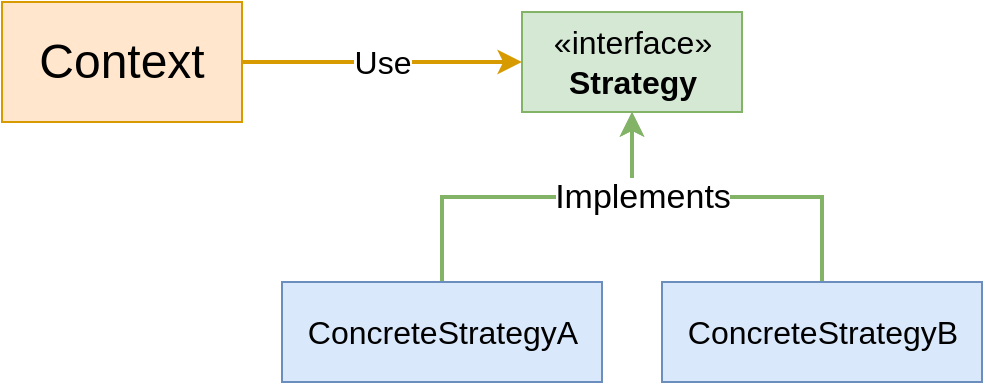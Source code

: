 <mxfile version="20.8.10" type="device"><diagram name="Page-1" id="PNzf4Kt18Z2t1StCrKw4"><mxGraphModel dx="1418" dy="838" grid="1" gridSize="10" guides="1" tooltips="1" connect="1" arrows="1" fold="1" page="1" pageScale="1" pageWidth="827" pageHeight="1169" math="0" shadow="0"><root><mxCell id="0"/><mxCell id="1" parent="0"/><mxCell id="MQydRXD_oPhiFEn9jdeS-6" value="Use" style="edgeStyle=orthogonalEdgeStyle;rounded=0;orthogonalLoop=1;jettySize=auto;html=1;exitX=1;exitY=0.5;exitDx=0;exitDy=0;entryX=0;entryY=0.5;entryDx=0;entryDy=0;fontSize=16;strokeWidth=2;fillColor=#ffe6cc;strokeColor=#d79b00;" edge="1" parent="1" source="MQydRXD_oPhiFEn9jdeS-1" target="MQydRXD_oPhiFEn9jdeS-5"><mxGeometry relative="1" as="geometry"/></mxCell><mxCell id="MQydRXD_oPhiFEn9jdeS-1" value="Context" style="rounded=0;whiteSpace=wrap;html=1;fontSize=24;fillColor=#ffe6cc;strokeColor=#d79b00;" vertex="1" parent="1"><mxGeometry x="120" y="240" width="120" height="60" as="geometry"/></mxCell><mxCell id="MQydRXD_oPhiFEn9jdeS-5" value="«interface»&lt;br style=&quot;font-size: 16px;&quot;&gt;&lt;b style=&quot;font-size: 16px;&quot;&gt;Strategy&lt;/b&gt;" style="html=1;fontSize=16;fillColor=#d5e8d4;strokeColor=#82b366;" vertex="1" parent="1"><mxGeometry x="380" y="245" width="110" height="50" as="geometry"/></mxCell><mxCell id="MQydRXD_oPhiFEn9jdeS-8" style="edgeStyle=orthogonalEdgeStyle;rounded=0;orthogonalLoop=1;jettySize=auto;html=1;exitX=0.5;exitY=0;exitDx=0;exitDy=0;entryX=0.5;entryY=1;entryDx=0;entryDy=0;strokeWidth=2;fontSize=16;fillColor=#d5e8d4;strokeColor=#82b366;" edge="1" parent="1" source="MQydRXD_oPhiFEn9jdeS-7" target="MQydRXD_oPhiFEn9jdeS-5"><mxGeometry relative="1" as="geometry"/></mxCell><mxCell id="MQydRXD_oPhiFEn9jdeS-7" value="ConcreteStrategyA" style="html=1;fontSize=16;fillColor=#dae8fc;strokeColor=#6c8ebf;" vertex="1" parent="1"><mxGeometry x="260" y="380" width="160" height="50" as="geometry"/></mxCell><mxCell id="MQydRXD_oPhiFEn9jdeS-10" value="Implements" style="edgeStyle=orthogonalEdgeStyle;rounded=0;orthogonalLoop=1;jettySize=auto;html=1;exitX=0.5;exitY=0;exitDx=0;exitDy=0;strokeWidth=2;fontSize=17;fillColor=#d5e8d4;strokeColor=#82b366;" edge="1" parent="1" source="MQydRXD_oPhiFEn9jdeS-9" target="MQydRXD_oPhiFEn9jdeS-5"><mxGeometry x="0.472" relative="1" as="geometry"><mxPoint as="offset"/></mxGeometry></mxCell><mxCell id="MQydRXD_oPhiFEn9jdeS-9" value="ConcreteStrategyB" style="html=1;fontSize=16;fillColor=#dae8fc;strokeColor=#6c8ebf;" vertex="1" parent="1"><mxGeometry x="450" y="380" width="160" height="50" as="geometry"/></mxCell></root></mxGraphModel></diagram></mxfile>